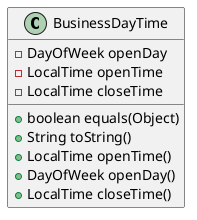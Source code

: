 @startuml
class BusinessDayTime {
- DayOfWeek openDay
- LocalTime openTime
- LocalTime closeTime
+ boolean equals(Object)
+ String toString()
+ LocalTime openTime()
+ DayOfWeek openDay()
+ LocalTime closeTime()
}
@enduml